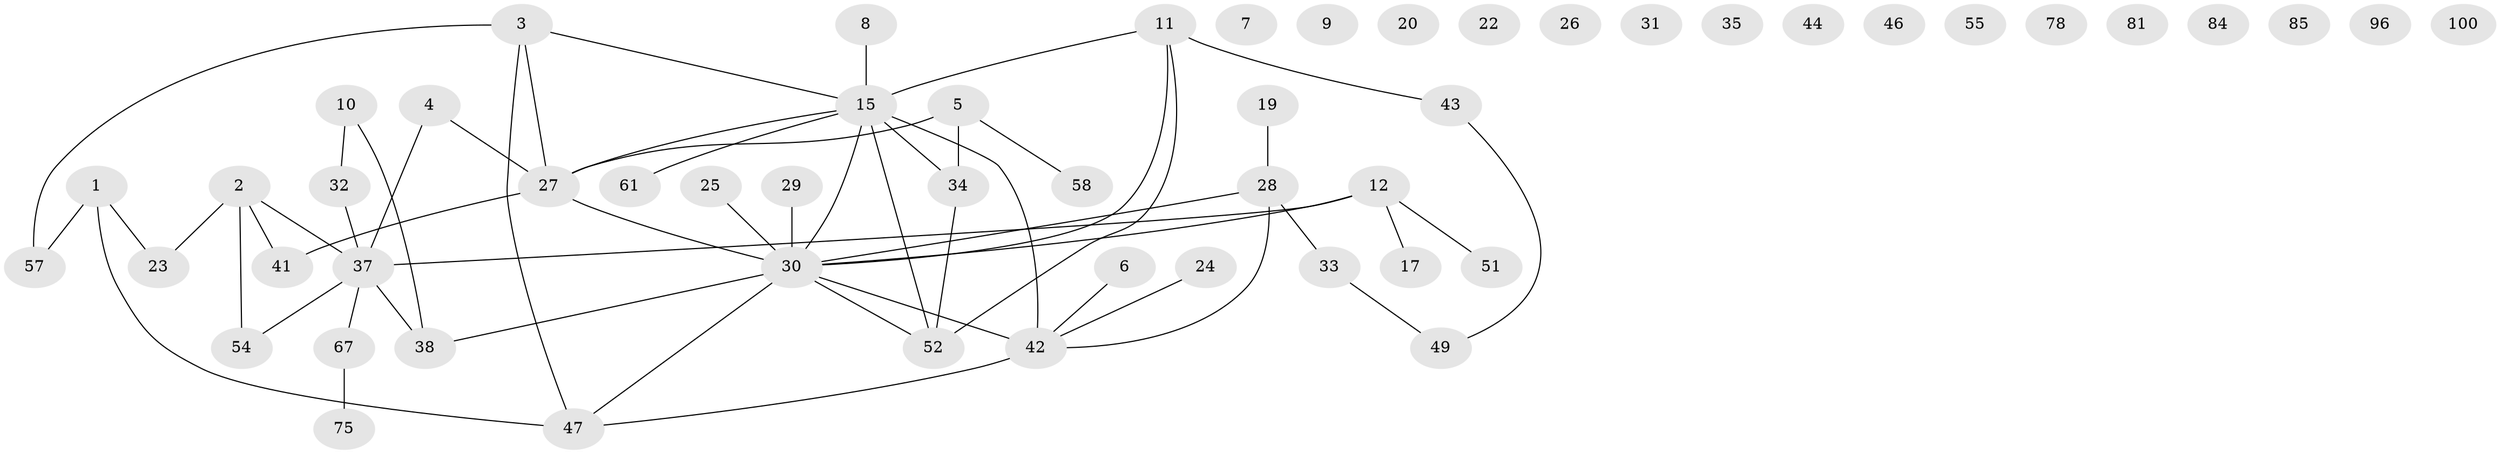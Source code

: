 // original degree distribution, {2: 0.32038834951456313, 1: 0.20388349514563106, 4: 0.1650485436893204, 0: 0.13592233009708737, 3: 0.14563106796116504, 6: 0.009708737864077669, 5: 0.019417475728155338}
// Generated by graph-tools (version 1.1) at 2025/16/03/04/25 18:16:41]
// undirected, 54 vertices, 56 edges
graph export_dot {
graph [start="1"]
  node [color=gray90,style=filled];
  1 [super="+71+14"];
  2 [super="+87"];
  3 [super="+64"];
  4 [super="+13"];
  5 [super="+77"];
  6;
  7;
  8;
  9;
  10 [super="+97+68"];
  11 [super="+95+16"];
  12 [super="+40+83"];
  15 [super="+18+21+56"];
  17 [super="+59"];
  19 [super="+69"];
  20;
  22 [super="+86+36"];
  23;
  24;
  25;
  26;
  27 [super="+76+80"];
  28 [super="+53"];
  29;
  30 [super="+99+39"];
  31;
  32 [super="+89"];
  33 [super="+94"];
  34;
  35;
  37 [super="+66+73+50"];
  38 [super="+63+48"];
  41 [super="+70"];
  42 [super="+90+93"];
  43 [super="+45"];
  44;
  46;
  47;
  49;
  51;
  52 [super="+65"];
  54;
  55 [super="+92"];
  57 [super="+91"];
  58;
  61;
  67;
  75 [super="+79"];
  78;
  81;
  84;
  85;
  96;
  100;
  1 -- 57;
  1 -- 23;
  1 -- 47;
  2 -- 54;
  2 -- 23;
  2 -- 41;
  2 -- 37;
  3 -- 27;
  3 -- 15;
  3 -- 57;
  3 -- 47;
  4 -- 27 [weight=2];
  4 -- 37;
  5 -- 34;
  5 -- 27;
  5 -- 58;
  6 -- 42;
  8 -- 15;
  10 -- 38;
  10 -- 32;
  11 -- 52;
  11 -- 43;
  11 -- 15;
  11 -- 30;
  12 -- 51;
  12 -- 17;
  12 -- 30;
  12 -- 37;
  15 -- 61;
  15 -- 34;
  15 -- 52;
  15 -- 42;
  15 -- 27;
  15 -- 30;
  19 -- 28;
  24 -- 42;
  25 -- 30;
  27 -- 41;
  27 -- 30 [weight=2];
  28 -- 33;
  28 -- 42;
  28 -- 30;
  29 -- 30;
  30 -- 38 [weight=2];
  30 -- 47;
  30 -- 42;
  30 -- 52;
  32 -- 37;
  33 -- 49;
  34 -- 52;
  37 -- 67;
  37 -- 54;
  37 -- 38;
  42 -- 47;
  43 -- 49;
  67 -- 75;
}
